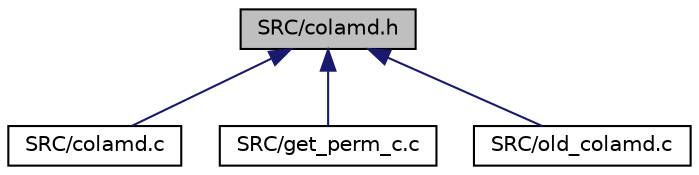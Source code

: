 digraph "SRC/colamd.h"
{
 // LATEX_PDF_SIZE
  edge [fontname="Helvetica",fontsize="10",labelfontname="Helvetica",labelfontsize="10"];
  node [fontname="Helvetica",fontsize="10",shape=record];
  Node1 [label="SRC/colamd.h",height=0.2,width=0.4,color="black", fillcolor="grey75", style="filled", fontcolor="black",tooltip="Colamd prototypes and definitions."];
  Node1 -> Node2 [dir="back",color="midnightblue",fontsize="10",style="solid",fontname="Helvetica"];
  Node2 [label="SRC/colamd.c",height=0.2,width=0.4,color="black", fillcolor="white", style="filled",URL="$colamd_8c.html",tooltip="A sparse matrix column ordering algorithm."];
  Node1 -> Node3 [dir="back",color="midnightblue",fontsize="10",style="solid",fontname="Helvetica"];
  Node3 [label="SRC/get_perm_c.c",height=0.2,width=0.4,color="black", fillcolor="white", style="filled",URL="$get__perm__c_8c.html",tooltip="Gets matrix permutation."];
  Node1 -> Node4 [dir="back",color="midnightblue",fontsize="10",style="solid",fontname="Helvetica"];
  Node4 [label="SRC/old_colamd.c",height=0.2,width=0.4,color="black", fillcolor="white", style="filled",URL="$old__colamd_8c.html",tooltip="An approximate minimum degree column ordering algorithm."];
}
